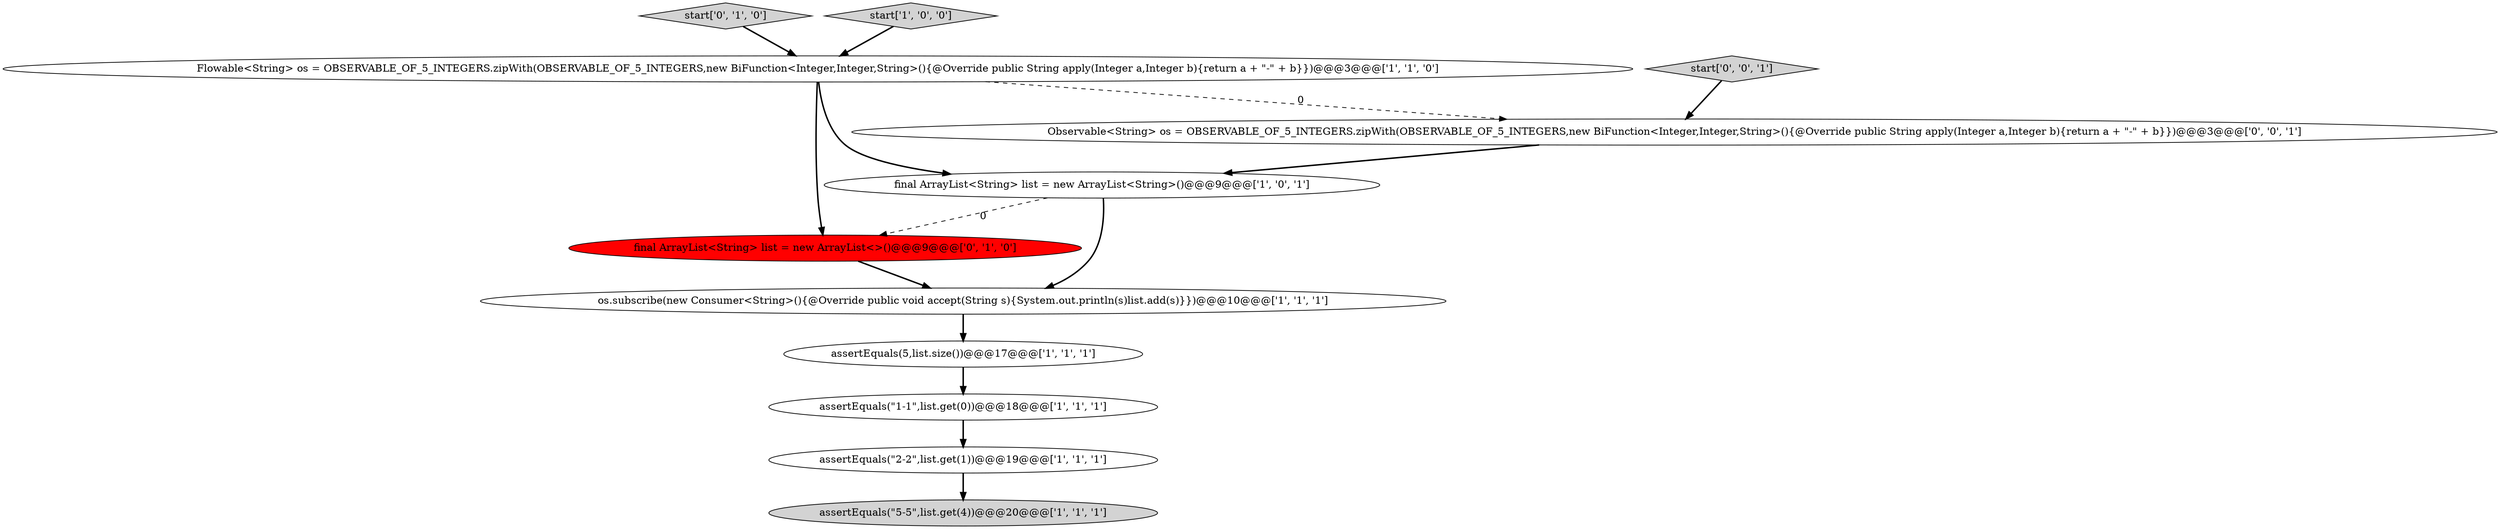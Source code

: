 digraph {
8 [style = filled, label = "start['0', '1', '0']", fillcolor = lightgray, shape = diamond image = "AAA0AAABBB2BBB"];
11 [style = filled, label = "start['0', '0', '1']", fillcolor = lightgray, shape = diamond image = "AAA0AAABBB3BBB"];
3 [style = filled, label = "start['1', '0', '0']", fillcolor = lightgray, shape = diamond image = "AAA0AAABBB1BBB"];
0 [style = filled, label = "assertEquals(\"2-2\",list.get(1))@@@19@@@['1', '1', '1']", fillcolor = white, shape = ellipse image = "AAA0AAABBB1BBB"];
4 [style = filled, label = "assertEquals(\"1-1\",list.get(0))@@@18@@@['1', '1', '1']", fillcolor = white, shape = ellipse image = "AAA0AAABBB1BBB"];
1 [style = filled, label = "assertEquals(5,list.size())@@@17@@@['1', '1', '1']", fillcolor = white, shape = ellipse image = "AAA0AAABBB1BBB"];
9 [style = filled, label = "final ArrayList<String> list = new ArrayList<>()@@@9@@@['0', '1', '0']", fillcolor = red, shape = ellipse image = "AAA1AAABBB2BBB"];
5 [style = filled, label = "assertEquals(\"5-5\",list.get(4))@@@20@@@['1', '1', '1']", fillcolor = lightgray, shape = ellipse image = "AAA0AAABBB1BBB"];
6 [style = filled, label = "Flowable<String> os = OBSERVABLE_OF_5_INTEGERS.zipWith(OBSERVABLE_OF_5_INTEGERS,new BiFunction<Integer,Integer,String>(){@Override public String apply(Integer a,Integer b){return a + \"-\" + b}})@@@3@@@['1', '1', '0']", fillcolor = white, shape = ellipse image = "AAA0AAABBB1BBB"];
10 [style = filled, label = "Observable<String> os = OBSERVABLE_OF_5_INTEGERS.zipWith(OBSERVABLE_OF_5_INTEGERS,new BiFunction<Integer,Integer,String>(){@Override public String apply(Integer a,Integer b){return a + \"-\" + b}})@@@3@@@['0', '0', '1']", fillcolor = white, shape = ellipse image = "AAA0AAABBB3BBB"];
7 [style = filled, label = "final ArrayList<String> list = new ArrayList<String>()@@@9@@@['1', '0', '1']", fillcolor = white, shape = ellipse image = "AAA0AAABBB1BBB"];
2 [style = filled, label = "os.subscribe(new Consumer<String>(){@Override public void accept(String s){System.out.println(s)list.add(s)}})@@@10@@@['1', '1', '1']", fillcolor = white, shape = ellipse image = "AAA0AAABBB1BBB"];
3->6 [style = bold, label=""];
1->4 [style = bold, label=""];
6->10 [style = dashed, label="0"];
8->6 [style = bold, label=""];
6->9 [style = bold, label=""];
6->7 [style = bold, label=""];
9->2 [style = bold, label=""];
7->2 [style = bold, label=""];
10->7 [style = bold, label=""];
2->1 [style = bold, label=""];
11->10 [style = bold, label=""];
7->9 [style = dashed, label="0"];
4->0 [style = bold, label=""];
0->5 [style = bold, label=""];
}
